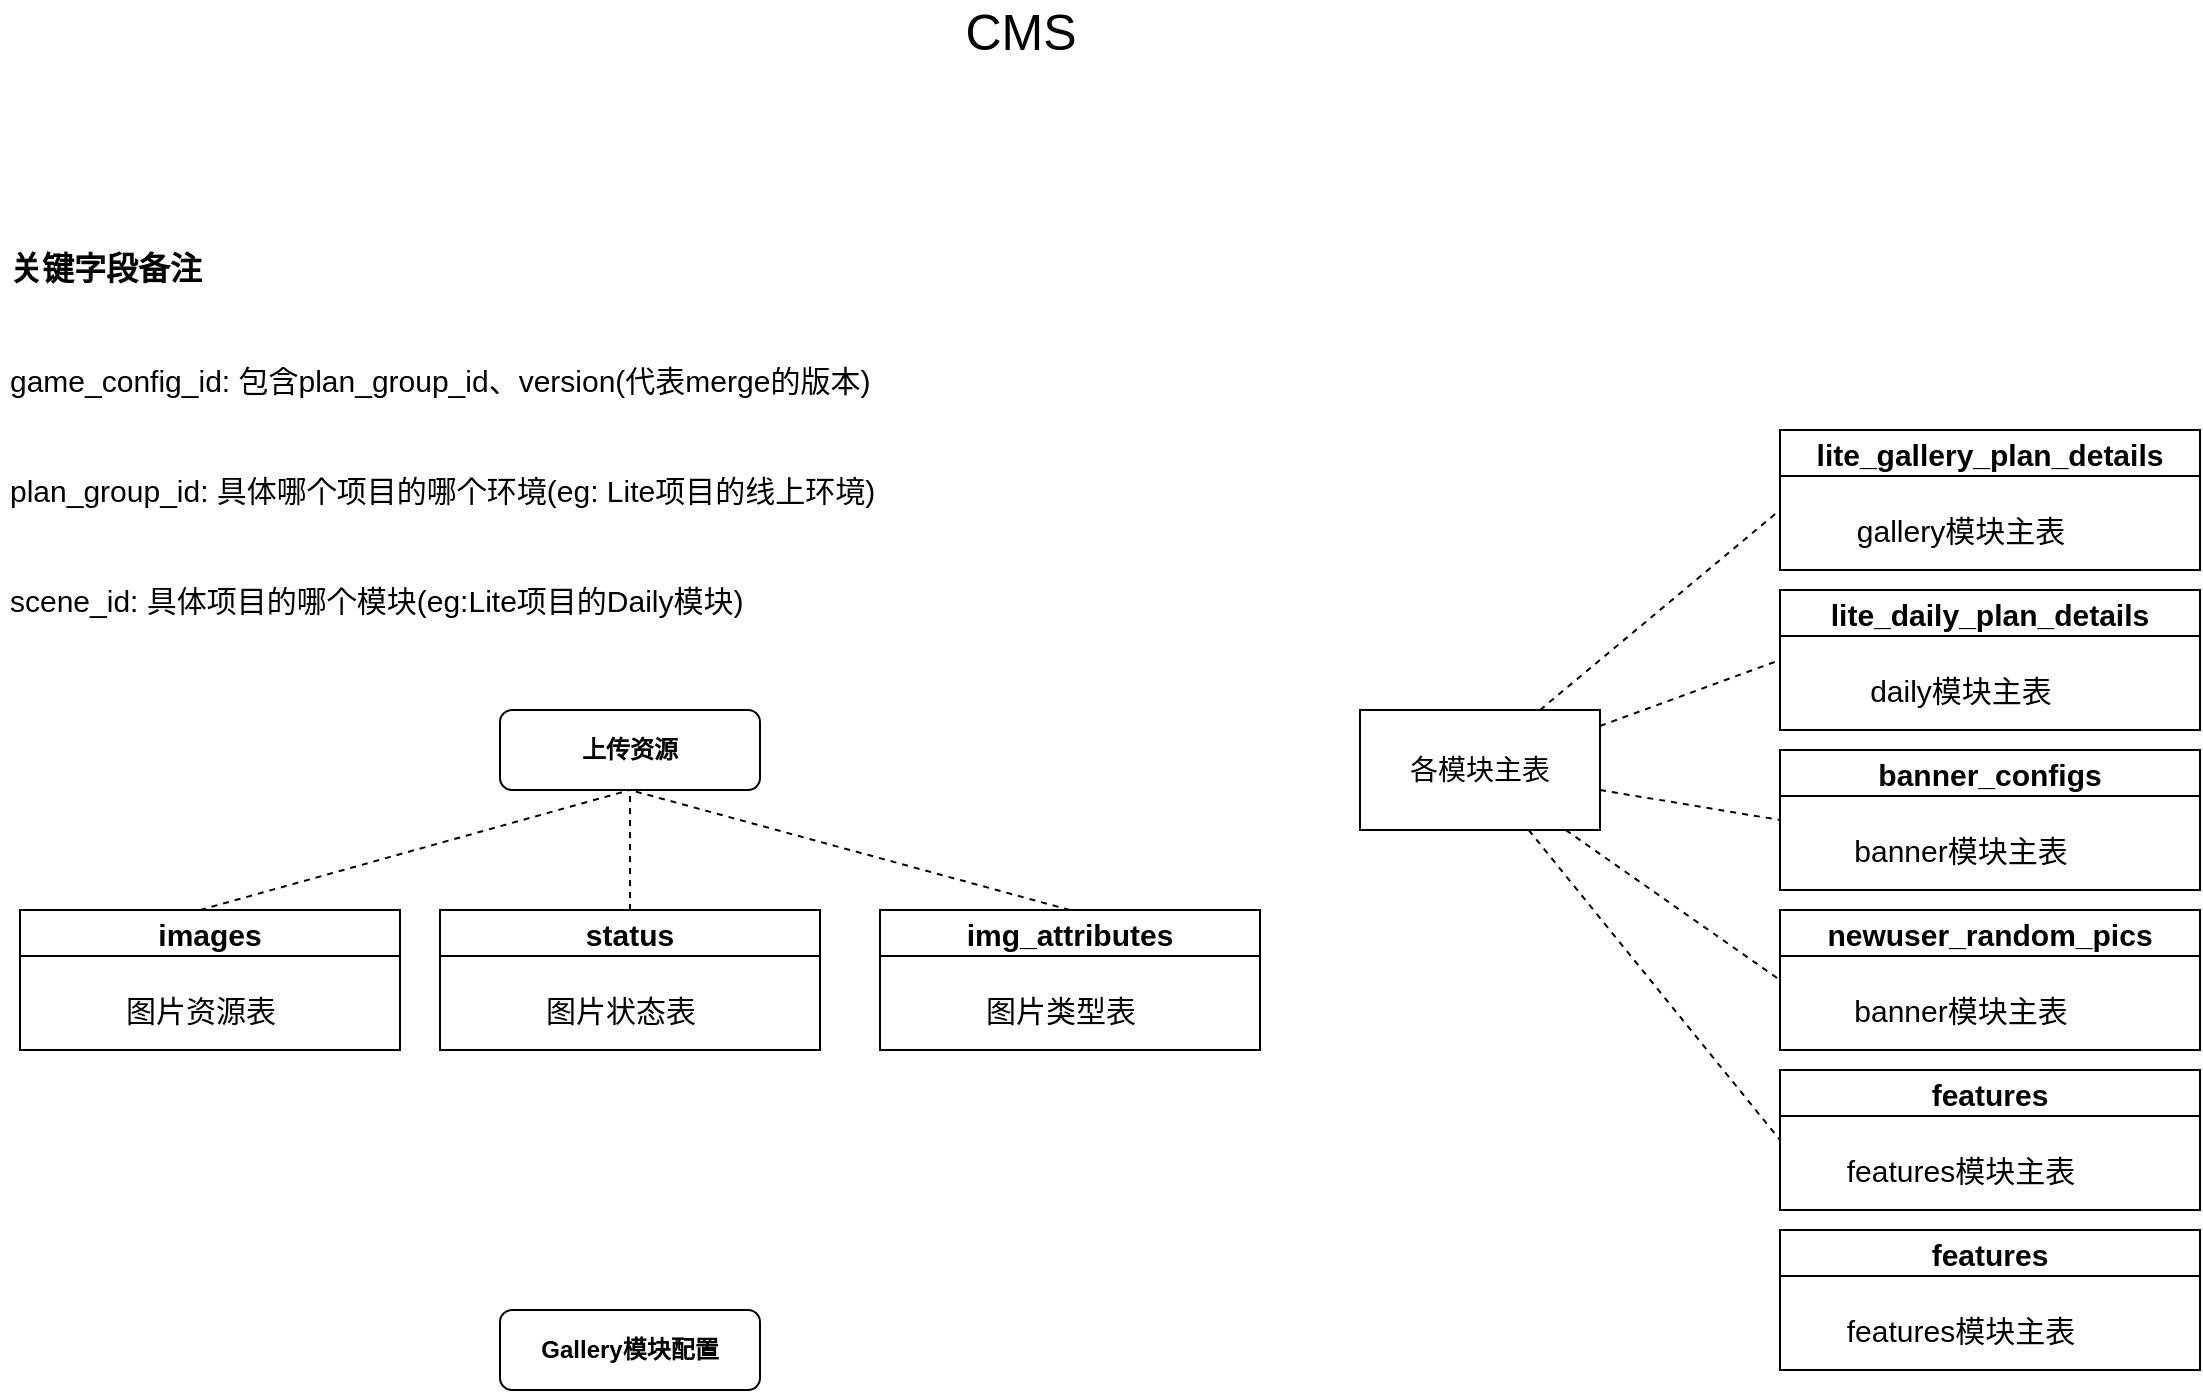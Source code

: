 <mxfile version="18.2.0" type="github">
  <diagram id="C5RBs43oDa-KdzZeNtuy" name="Page-1">
    <mxGraphModel dx="1183" dy="793" grid="1" gridSize="10" guides="1" tooltips="1" connect="1" arrows="1" fold="1" page="1" pageScale="1" pageWidth="827" pageHeight="1169" math="0" shadow="0">
      <root>
        <mxCell id="WIyWlLk6GJQsqaUBKTNV-0" />
        <mxCell id="WIyWlLk6GJQsqaUBKTNV-1" parent="WIyWlLk6GJQsqaUBKTNV-0" />
        <mxCell id="WIyWlLk6GJQsqaUBKTNV-3" value="&lt;b&gt;上传资源&lt;/b&gt;" style="rounded=1;whiteSpace=wrap;html=1;fontSize=12;glass=0;strokeWidth=1;shadow=0;" parent="WIyWlLk6GJQsqaUBKTNV-1" vertex="1">
          <mxGeometry x="280" y="380" width="130" height="40" as="geometry" />
        </mxCell>
        <mxCell id="anklOojbZPtdQO9B7LjY-0" value="&lt;font style=&quot;font-size: 25px;&quot;&gt;CMS&lt;/font&gt;" style="text;html=1;align=center;verticalAlign=middle;resizable=0;points=[];autosize=1;strokeColor=none;fillColor=none;" vertex="1" parent="WIyWlLk6GJQsqaUBKTNV-1">
          <mxGeometry x="505" y="30" width="70" height="20" as="geometry" />
        </mxCell>
        <mxCell id="anklOojbZPtdQO9B7LjY-5" value="&lt;h1 style=&quot;font-size: 28px;&quot;&gt;&lt;font style=&quot;font-size: 16px;&quot;&gt;关键字段备注&lt;/font&gt;&lt;/h1&gt;&lt;p style=&quot;&quot;&gt;&lt;font style=&quot;&quot;&gt;&lt;span style=&quot;font-size: 15px;&quot;&gt;game_config_id: 包含plan_group_id、version(代表merge的版本)&lt;/span&gt;&lt;br&gt;&lt;/font&gt;&lt;/p&gt;&lt;p style=&quot;&quot;&gt;&lt;font style=&quot;font-size: 15px;&quot;&gt;plan_group_id: 具体哪个项目的哪个环境(eg: Lite项目的线上环境)&lt;/font&gt;&lt;/p&gt;&lt;p style=&quot;&quot;&gt;&lt;font style=&quot;&quot;&gt;&lt;span style=&quot;font-size: 15px;&quot;&gt;scene_id: 具体项目的哪个模块(eg:Lite项目的Daily模块)&lt;/span&gt;&lt;br&gt;&lt;/font&gt;&lt;/p&gt;&lt;p style=&quot;&quot;&gt;&lt;font style=&quot;font-size: 15px;&quot;&gt;&lt;br&gt;&lt;/font&gt;&lt;/p&gt;" style="text;html=1;strokeColor=none;fillColor=none;spacing=5;spacingTop=-20;whiteSpace=wrap;overflow=hidden;rounded=0;fontSize=25;" vertex="1" parent="WIyWlLk6GJQsqaUBKTNV-1">
          <mxGeometry x="30" y="130" width="450" height="230" as="geometry" />
        </mxCell>
        <mxCell id="anklOojbZPtdQO9B7LjY-10" value="images" style="swimlane;fontSize=15;" vertex="1" parent="WIyWlLk6GJQsqaUBKTNV-1">
          <mxGeometry x="40" y="480" width="190" height="70" as="geometry" />
        </mxCell>
        <mxCell id="anklOojbZPtdQO9B7LjY-11" value="图片资源表" style="text;html=1;align=center;verticalAlign=middle;resizable=0;points=[];autosize=1;strokeColor=none;fillColor=none;fontSize=15;" vertex="1" parent="anklOojbZPtdQO9B7LjY-10">
          <mxGeometry x="45" y="40" width="90" height="20" as="geometry" />
        </mxCell>
        <mxCell id="anklOojbZPtdQO9B7LjY-12" value="status" style="swimlane;fontSize=15;" vertex="1" parent="WIyWlLk6GJQsqaUBKTNV-1">
          <mxGeometry x="250" y="480" width="190" height="70" as="geometry" />
        </mxCell>
        <mxCell id="anklOojbZPtdQO9B7LjY-13" value="图片状态表" style="text;html=1;align=center;verticalAlign=middle;resizable=0;points=[];autosize=1;strokeColor=none;fillColor=none;fontSize=15;" vertex="1" parent="anklOojbZPtdQO9B7LjY-12">
          <mxGeometry x="45" y="40" width="90" height="20" as="geometry" />
        </mxCell>
        <mxCell id="anklOojbZPtdQO9B7LjY-14" value="img_attributes" style="swimlane;fontSize=15;" vertex="1" parent="WIyWlLk6GJQsqaUBKTNV-1">
          <mxGeometry x="470" y="480" width="190" height="70" as="geometry" />
        </mxCell>
        <mxCell id="anklOojbZPtdQO9B7LjY-15" value="图片类型表" style="text;html=1;align=center;verticalAlign=middle;resizable=0;points=[];autosize=1;strokeColor=none;fillColor=none;fontSize=15;" vertex="1" parent="anklOojbZPtdQO9B7LjY-14">
          <mxGeometry x="45" y="40" width="90" height="20" as="geometry" />
        </mxCell>
        <mxCell id="anklOojbZPtdQO9B7LjY-16" value="" style="endArrow=none;dashed=1;html=1;rounded=0;fontSize=15;entryX=0.5;entryY=1;entryDx=0;entryDy=0;" edge="1" parent="WIyWlLk6GJQsqaUBKTNV-1" target="WIyWlLk6GJQsqaUBKTNV-3">
          <mxGeometry width="50" height="50" relative="1" as="geometry">
            <mxPoint x="130" y="480" as="sourcePoint" />
            <mxPoint x="180" y="430" as="targetPoint" />
          </mxGeometry>
        </mxCell>
        <mxCell id="anklOojbZPtdQO9B7LjY-17" value="" style="endArrow=none;dashed=1;html=1;rounded=0;fontSize=15;entryX=0.5;entryY=1;entryDx=0;entryDy=0;exitX=0.5;exitY=0;exitDx=0;exitDy=0;" edge="1" parent="WIyWlLk6GJQsqaUBKTNV-1" source="anklOojbZPtdQO9B7LjY-12" target="WIyWlLk6GJQsqaUBKTNV-3">
          <mxGeometry width="50" height="50" relative="1" as="geometry">
            <mxPoint x="140" y="490" as="sourcePoint" />
            <mxPoint x="345" y="430" as="targetPoint" />
          </mxGeometry>
        </mxCell>
        <mxCell id="anklOojbZPtdQO9B7LjY-18" value="" style="endArrow=none;dashed=1;html=1;rounded=0;fontSize=15;entryX=0.5;entryY=1;entryDx=0;entryDy=0;exitX=0.5;exitY=0;exitDx=0;exitDy=0;" edge="1" parent="WIyWlLk6GJQsqaUBKTNV-1" source="anklOojbZPtdQO9B7LjY-14" target="WIyWlLk6GJQsqaUBKTNV-3">
          <mxGeometry width="50" height="50" relative="1" as="geometry">
            <mxPoint x="150" y="500" as="sourcePoint" />
            <mxPoint x="355" y="440" as="targetPoint" />
          </mxGeometry>
        </mxCell>
        <mxCell id="anklOojbZPtdQO9B7LjY-19" value="&lt;b&gt;Gallery模块配置&lt;/b&gt;" style="rounded=1;whiteSpace=wrap;html=1;fontSize=12;glass=0;strokeWidth=1;shadow=0;" vertex="1" parent="WIyWlLk6GJQsqaUBKTNV-1">
          <mxGeometry x="280" y="680" width="130" height="40" as="geometry" />
        </mxCell>
        <mxCell id="anklOojbZPtdQO9B7LjY-20" value="各模块主表" style="rounded=0;whiteSpace=wrap;html=1;fontSize=14;" vertex="1" parent="WIyWlLk6GJQsqaUBKTNV-1">
          <mxGeometry x="710" y="380" width="120" height="60" as="geometry" />
        </mxCell>
        <mxCell id="anklOojbZPtdQO9B7LjY-27" value="" style="endArrow=none;dashed=1;html=1;rounded=0;fontSize=14;exitX=0.75;exitY=0;exitDx=0;exitDy=0;" edge="1" parent="WIyWlLk6GJQsqaUBKTNV-1" source="anklOojbZPtdQO9B7LjY-20">
          <mxGeometry width="50" height="50" relative="1" as="geometry">
            <mxPoint x="870" y="330" as="sourcePoint" />
            <mxPoint x="920" y="280" as="targetPoint" />
          </mxGeometry>
        </mxCell>
        <mxCell id="anklOojbZPtdQO9B7LjY-28" value="" style="endArrow=none;dashed=1;html=1;rounded=0;fontSize=14;entryX=0;entryY=0.5;entryDx=0;entryDy=0;" edge="1" parent="WIyWlLk6GJQsqaUBKTNV-1" source="anklOojbZPtdQO9B7LjY-20" target="anklOojbZPtdQO9B7LjY-34">
          <mxGeometry width="50" height="50" relative="1" as="geometry">
            <mxPoint x="820" y="420" as="sourcePoint" />
            <mxPoint x="920" y="350" as="targetPoint" />
          </mxGeometry>
        </mxCell>
        <mxCell id="anklOojbZPtdQO9B7LjY-29" value="" style="endArrow=none;dashed=1;html=1;rounded=0;fontSize=14;entryX=0;entryY=0.5;entryDx=0;entryDy=0;" edge="1" parent="WIyWlLk6GJQsqaUBKTNV-1" source="anklOojbZPtdQO9B7LjY-20" target="anklOojbZPtdQO9B7LjY-36">
          <mxGeometry width="50" height="50" relative="1" as="geometry">
            <mxPoint x="880" y="380" as="sourcePoint" />
            <mxPoint x="920" y="420" as="targetPoint" />
          </mxGeometry>
        </mxCell>
        <mxCell id="anklOojbZPtdQO9B7LjY-30" value="" style="endArrow=none;dashed=1;html=1;rounded=0;fontSize=14;entryX=0;entryY=0.5;entryDx=0;entryDy=0;" edge="1" parent="WIyWlLk6GJQsqaUBKTNV-1" source="anklOojbZPtdQO9B7LjY-20" target="anklOojbZPtdQO9B7LjY-41">
          <mxGeometry width="50" height="50" relative="1" as="geometry">
            <mxPoint x="820" y="420" as="sourcePoint" />
            <mxPoint x="920" y="490" as="targetPoint" />
          </mxGeometry>
        </mxCell>
        <mxCell id="anklOojbZPtdQO9B7LjY-31" value="" style="endArrow=none;dashed=1;html=1;rounded=0;fontSize=14;entryX=0;entryY=0.5;entryDx=0;entryDy=0;" edge="1" parent="WIyWlLk6GJQsqaUBKTNV-1" source="anklOojbZPtdQO9B7LjY-20" target="anklOojbZPtdQO9B7LjY-38">
          <mxGeometry width="50" height="50" relative="1" as="geometry">
            <mxPoint x="820" y="420" as="sourcePoint" />
            <mxPoint x="890" y="580" as="targetPoint" />
          </mxGeometry>
        </mxCell>
        <mxCell id="anklOojbZPtdQO9B7LjY-32" value="lite_gallery_plan_details" style="swimlane;fontSize=15;" vertex="1" parent="WIyWlLk6GJQsqaUBKTNV-1">
          <mxGeometry x="920" y="240" width="210" height="70" as="geometry" />
        </mxCell>
        <mxCell id="anklOojbZPtdQO9B7LjY-33" value="gallery模块主表" style="text;html=1;align=center;verticalAlign=middle;resizable=0;points=[];autosize=1;strokeColor=none;fillColor=none;fontSize=15;" vertex="1" parent="anklOojbZPtdQO9B7LjY-32">
          <mxGeometry x="30" y="40" width="120" height="20" as="geometry" />
        </mxCell>
        <mxCell id="anklOojbZPtdQO9B7LjY-34" value="lite_daily_plan_details" style="swimlane;fontSize=15;" vertex="1" parent="WIyWlLk6GJQsqaUBKTNV-1">
          <mxGeometry x="920" y="320" width="210" height="70" as="geometry" />
        </mxCell>
        <mxCell id="anklOojbZPtdQO9B7LjY-35" value="daily模块主表" style="text;html=1;align=center;verticalAlign=middle;resizable=0;points=[];autosize=1;strokeColor=none;fillColor=none;fontSize=15;" vertex="1" parent="anklOojbZPtdQO9B7LjY-34">
          <mxGeometry x="35" y="40" width="110" height="20" as="geometry" />
        </mxCell>
        <mxCell id="anklOojbZPtdQO9B7LjY-36" value="banner_configs" style="swimlane;fontSize=15;" vertex="1" parent="WIyWlLk6GJQsqaUBKTNV-1">
          <mxGeometry x="920" y="400" width="210" height="70" as="geometry" />
        </mxCell>
        <mxCell id="anklOojbZPtdQO9B7LjY-37" value="banner模块主表" style="text;html=1;align=center;verticalAlign=middle;resizable=0;points=[];autosize=1;strokeColor=none;fillColor=none;fontSize=15;" vertex="1" parent="anklOojbZPtdQO9B7LjY-36">
          <mxGeometry x="30" y="40" width="120" height="20" as="geometry" />
        </mxCell>
        <mxCell id="anklOojbZPtdQO9B7LjY-38" value="features" style="swimlane;fontSize=15;" vertex="1" parent="WIyWlLk6GJQsqaUBKTNV-1">
          <mxGeometry x="920" y="560" width="210" height="70" as="geometry" />
        </mxCell>
        <mxCell id="anklOojbZPtdQO9B7LjY-39" value="&lt;span style=&quot;text-align: left;&quot;&gt;features&lt;/span&gt;模块主表" style="text;html=1;align=center;verticalAlign=middle;resizable=0;points=[];autosize=1;strokeColor=none;fillColor=none;fontSize=15;" vertex="1" parent="anklOojbZPtdQO9B7LjY-38">
          <mxGeometry x="25" y="40" width="130" height="20" as="geometry" />
        </mxCell>
        <mxCell id="anklOojbZPtdQO9B7LjY-41" value="newuser_random_pics" style="swimlane;fontSize=15;" vertex="1" parent="WIyWlLk6GJQsqaUBKTNV-1">
          <mxGeometry x="920" y="480" width="210" height="70" as="geometry" />
        </mxCell>
        <mxCell id="anklOojbZPtdQO9B7LjY-42" value="banner模块主表" style="text;html=1;align=center;verticalAlign=middle;resizable=0;points=[];autosize=1;strokeColor=none;fillColor=none;fontSize=15;" vertex="1" parent="anklOojbZPtdQO9B7LjY-41">
          <mxGeometry x="30" y="40" width="120" height="20" as="geometry" />
        </mxCell>
        <mxCell id="anklOojbZPtdQO9B7LjY-44" value="features" style="swimlane;fontSize=15;" vertex="1" parent="WIyWlLk6GJQsqaUBKTNV-1">
          <mxGeometry x="920" y="640" width="210" height="70" as="geometry" />
        </mxCell>
        <mxCell id="anklOojbZPtdQO9B7LjY-45" value="&lt;span style=&quot;text-align: left;&quot;&gt;features&lt;/span&gt;模块主表" style="text;html=1;align=center;verticalAlign=middle;resizable=0;points=[];autosize=1;strokeColor=none;fillColor=none;fontSize=15;" vertex="1" parent="anklOojbZPtdQO9B7LjY-44">
          <mxGeometry x="25" y="40" width="130" height="20" as="geometry" />
        </mxCell>
      </root>
    </mxGraphModel>
  </diagram>
</mxfile>
